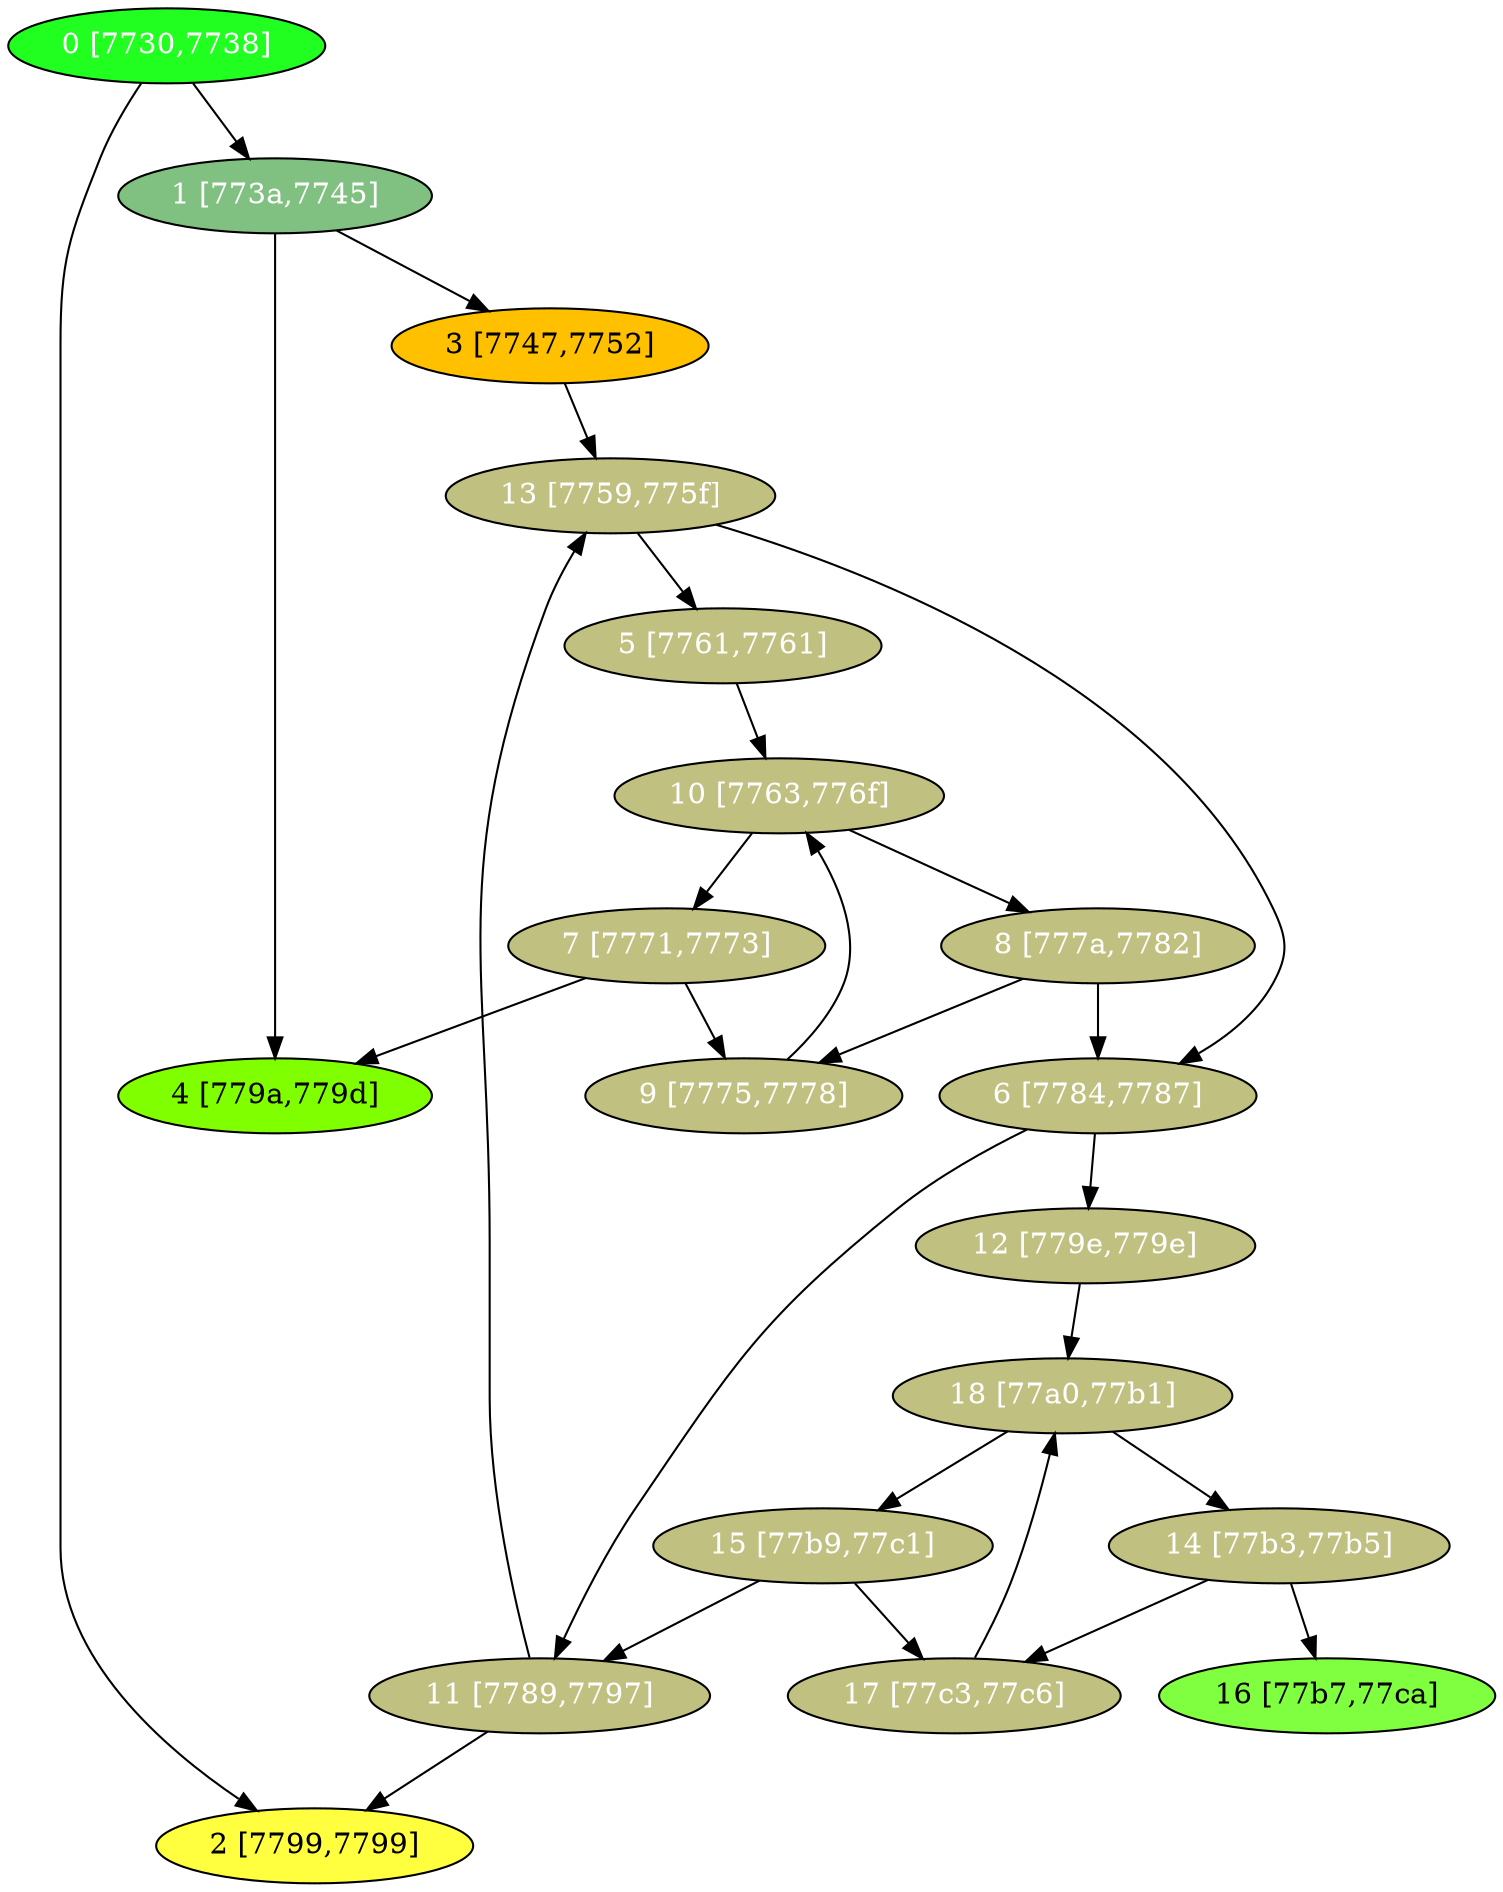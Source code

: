 diGraph libnss3{
	libnss3_0  [style=filled fillcolor="#20FF20" fontcolor="#ffffff" shape=oval label="0 [7730,7738]"]
	libnss3_1  [style=filled fillcolor="#80C080" fontcolor="#ffffff" shape=oval label="1 [773a,7745]"]
	libnss3_2  [style=filled fillcolor="#FFFF40" fontcolor="#000000" shape=oval label="2 [7799,7799]"]
	libnss3_3  [style=filled fillcolor="#FFC000" fontcolor="#000000" shape=oval label="3 [7747,7752]"]
	libnss3_4  [style=filled fillcolor="#80FF00" fontcolor="#000000" shape=oval label="4 [779a,779d]"]
	libnss3_5  [style=filled fillcolor="#C0C080" fontcolor="#ffffff" shape=oval label="5 [7761,7761]"]
	libnss3_6  [style=filled fillcolor="#C0C080" fontcolor="#ffffff" shape=oval label="6 [7784,7787]"]
	libnss3_7  [style=filled fillcolor="#C0C080" fontcolor="#ffffff" shape=oval label="7 [7771,7773]"]
	libnss3_8  [style=filled fillcolor="#C0C080" fontcolor="#ffffff" shape=oval label="8 [777a,7782]"]
	libnss3_9  [style=filled fillcolor="#C0C080" fontcolor="#ffffff" shape=oval label="9 [7775,7778]"]
	libnss3_a  [style=filled fillcolor="#C0C080" fontcolor="#ffffff" shape=oval label="10 [7763,776f]"]
	libnss3_b  [style=filled fillcolor="#C0C080" fontcolor="#ffffff" shape=oval label="11 [7789,7797]"]
	libnss3_c  [style=filled fillcolor="#C0C080" fontcolor="#ffffff" shape=oval label="12 [779e,779e]"]
	libnss3_d  [style=filled fillcolor="#C0C080" fontcolor="#ffffff" shape=oval label="13 [7759,775f]"]
	libnss3_e  [style=filled fillcolor="#C0C080" fontcolor="#ffffff" shape=oval label="14 [77b3,77b5]"]
	libnss3_f  [style=filled fillcolor="#C0C080" fontcolor="#ffffff" shape=oval label="15 [77b9,77c1]"]
	libnss3_10  [style=filled fillcolor="#80FF40" fontcolor="#000000" shape=oval label="16 [77b7,77ca]"]
	libnss3_11  [style=filled fillcolor="#C0C080" fontcolor="#ffffff" shape=oval label="17 [77c3,77c6]"]
	libnss3_12  [style=filled fillcolor="#C0C080" fontcolor="#ffffff" shape=oval label="18 [77a0,77b1]"]

	libnss3_0 -> libnss3_1
	libnss3_0 -> libnss3_2
	libnss3_1 -> libnss3_3
	libnss3_1 -> libnss3_4
	libnss3_3 -> libnss3_d
	libnss3_5 -> libnss3_a
	libnss3_6 -> libnss3_b
	libnss3_6 -> libnss3_c
	libnss3_7 -> libnss3_4
	libnss3_7 -> libnss3_9
	libnss3_8 -> libnss3_6
	libnss3_8 -> libnss3_9
	libnss3_9 -> libnss3_a
	libnss3_a -> libnss3_7
	libnss3_a -> libnss3_8
	libnss3_b -> libnss3_2
	libnss3_b -> libnss3_d
	libnss3_c -> libnss3_12
	libnss3_d -> libnss3_5
	libnss3_d -> libnss3_6
	libnss3_e -> libnss3_10
	libnss3_e -> libnss3_11
	libnss3_f -> libnss3_b
	libnss3_f -> libnss3_11
	libnss3_11 -> libnss3_12
	libnss3_12 -> libnss3_e
	libnss3_12 -> libnss3_f
}